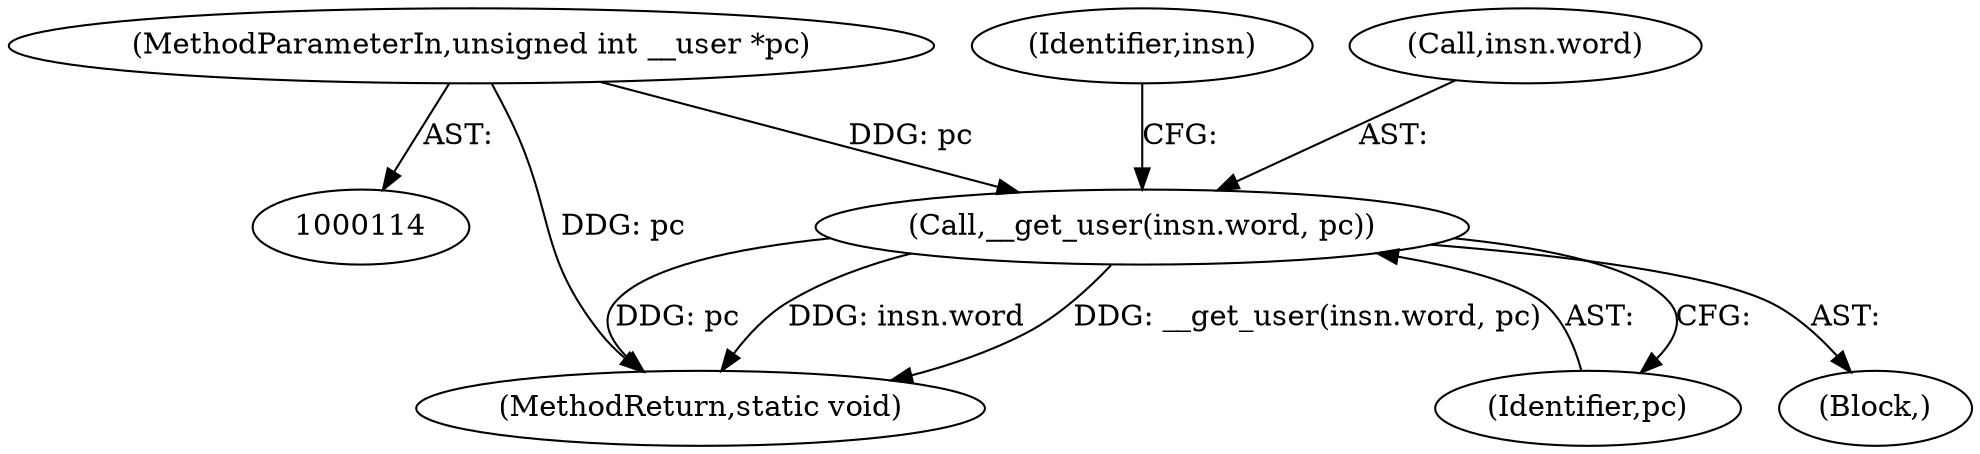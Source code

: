 digraph "0_linux_a8b0ca17b80e92faab46ee7179ba9e99ccb61233_12@pointer" {
"1000128" [label="(Call,__get_user(insn.word, pc))"];
"1000117" [label="(MethodParameterIn,unsigned int __user *pc)"];
"1000128" [label="(Call,__get_user(insn.word, pc))"];
"1000136" [label="(Identifier,insn)"];
"1000132" [label="(Identifier,pc)"];
"1000117" [label="(MethodParameterIn,unsigned int __user *pc)"];
"1000129" [label="(Call,insn.word)"];
"1000416" [label="(MethodReturn,static void)"];
"1000118" [label="(Block,)"];
"1000128" -> "1000118"  [label="AST: "];
"1000128" -> "1000132"  [label="CFG: "];
"1000129" -> "1000128"  [label="AST: "];
"1000132" -> "1000128"  [label="AST: "];
"1000136" -> "1000128"  [label="CFG: "];
"1000128" -> "1000416"  [label="DDG: pc"];
"1000128" -> "1000416"  [label="DDG: insn.word"];
"1000128" -> "1000416"  [label="DDG: __get_user(insn.word, pc)"];
"1000117" -> "1000128"  [label="DDG: pc"];
"1000117" -> "1000114"  [label="AST: "];
"1000117" -> "1000416"  [label="DDG: pc"];
}
